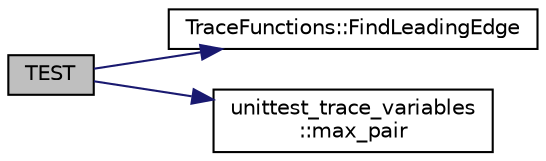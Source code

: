 digraph "TEST"
{
  edge [fontname="Helvetica",fontsize="10",labelfontname="Helvetica",labelfontsize="10"];
  node [fontname="Helvetica",fontsize="10",shape=record];
  rankdir="LR";
  Node1 [label="TEST",height=0.2,width=0.4,color="black", fillcolor="grey75", style="filled", fontcolor="black"];
  Node1 -> Node2 [color="midnightblue",fontsize="10",style="solid",fontname="Helvetica"];
  Node2 [label="TraceFunctions::FindLeadingEdge",height=0.2,width=0.4,color="black", fillcolor="white", style="filled",URL="$d6/dd5/namespace_trace_functions.html#adfd9338489bcfa2bb78e8d2c500ccd78",tooltip="Fix this method so that it works properly. "];
  Node1 -> Node3 [color="midnightblue",fontsize="10",style="solid",fontname="Helvetica"];
  Node3 [label="unittest_trace_variables\l::max_pair",height=0.2,width=0.4,color="black", fillcolor="white", style="filled",URL="$d4/d6f/namespaceunittest__trace__variables.html#a7109310e575b6b8d16d1c055e7c1d145"];
}
